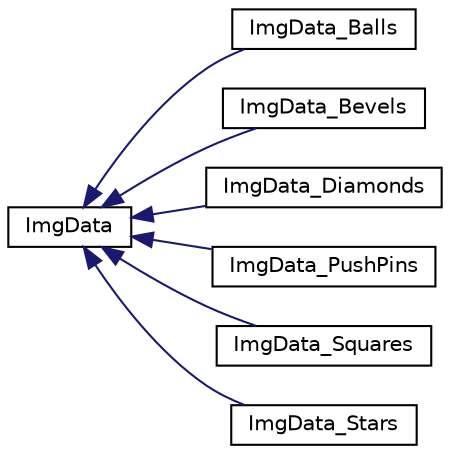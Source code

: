 digraph "Graphical Class Hierarchy"
{
 // LATEX_PDF_SIZE
  edge [fontname="Helvetica",fontsize="10",labelfontname="Helvetica",labelfontsize="10"];
  node [fontname="Helvetica",fontsize="10",shape=record];
  rankdir="LR";
  Node0 [label="ImgData",height=0.2,width=0.4,color="black", fillcolor="white", style="filled",URL="$classImgData.html",tooltip=" "];
  Node0 -> Node1 [dir="back",color="midnightblue",fontsize="10",style="solid",fontname="Helvetica"];
  Node1 [label="ImgData_Balls",height=0.2,width=0.4,color="black", fillcolor="white", style="filled",URL="$classImgData__Balls.html",tooltip=" "];
  Node0 -> Node2 [dir="back",color="midnightblue",fontsize="10",style="solid",fontname="Helvetica"];
  Node2 [label="ImgData_Bevels",height=0.2,width=0.4,color="black", fillcolor="white", style="filled",URL="$classImgData__Bevels.html",tooltip=" "];
  Node0 -> Node3 [dir="back",color="midnightblue",fontsize="10",style="solid",fontname="Helvetica"];
  Node3 [label="ImgData_Diamonds",height=0.2,width=0.4,color="black", fillcolor="white", style="filled",URL="$classImgData__Diamonds.html",tooltip=" "];
  Node0 -> Node4 [dir="back",color="midnightblue",fontsize="10",style="solid",fontname="Helvetica"];
  Node4 [label="ImgData_PushPins",height=0.2,width=0.4,color="black", fillcolor="white", style="filled",URL="$classImgData__PushPins.html",tooltip=" "];
  Node0 -> Node5 [dir="back",color="midnightblue",fontsize="10",style="solid",fontname="Helvetica"];
  Node5 [label="ImgData_Squares",height=0.2,width=0.4,color="black", fillcolor="white", style="filled",URL="$classImgData__Squares.html",tooltip=" "];
  Node0 -> Node6 [dir="back",color="midnightblue",fontsize="10",style="solid",fontname="Helvetica"];
  Node6 [label="ImgData_Stars",height=0.2,width=0.4,color="black", fillcolor="white", style="filled",URL="$classImgData__Stars.html",tooltip=" "];
}
